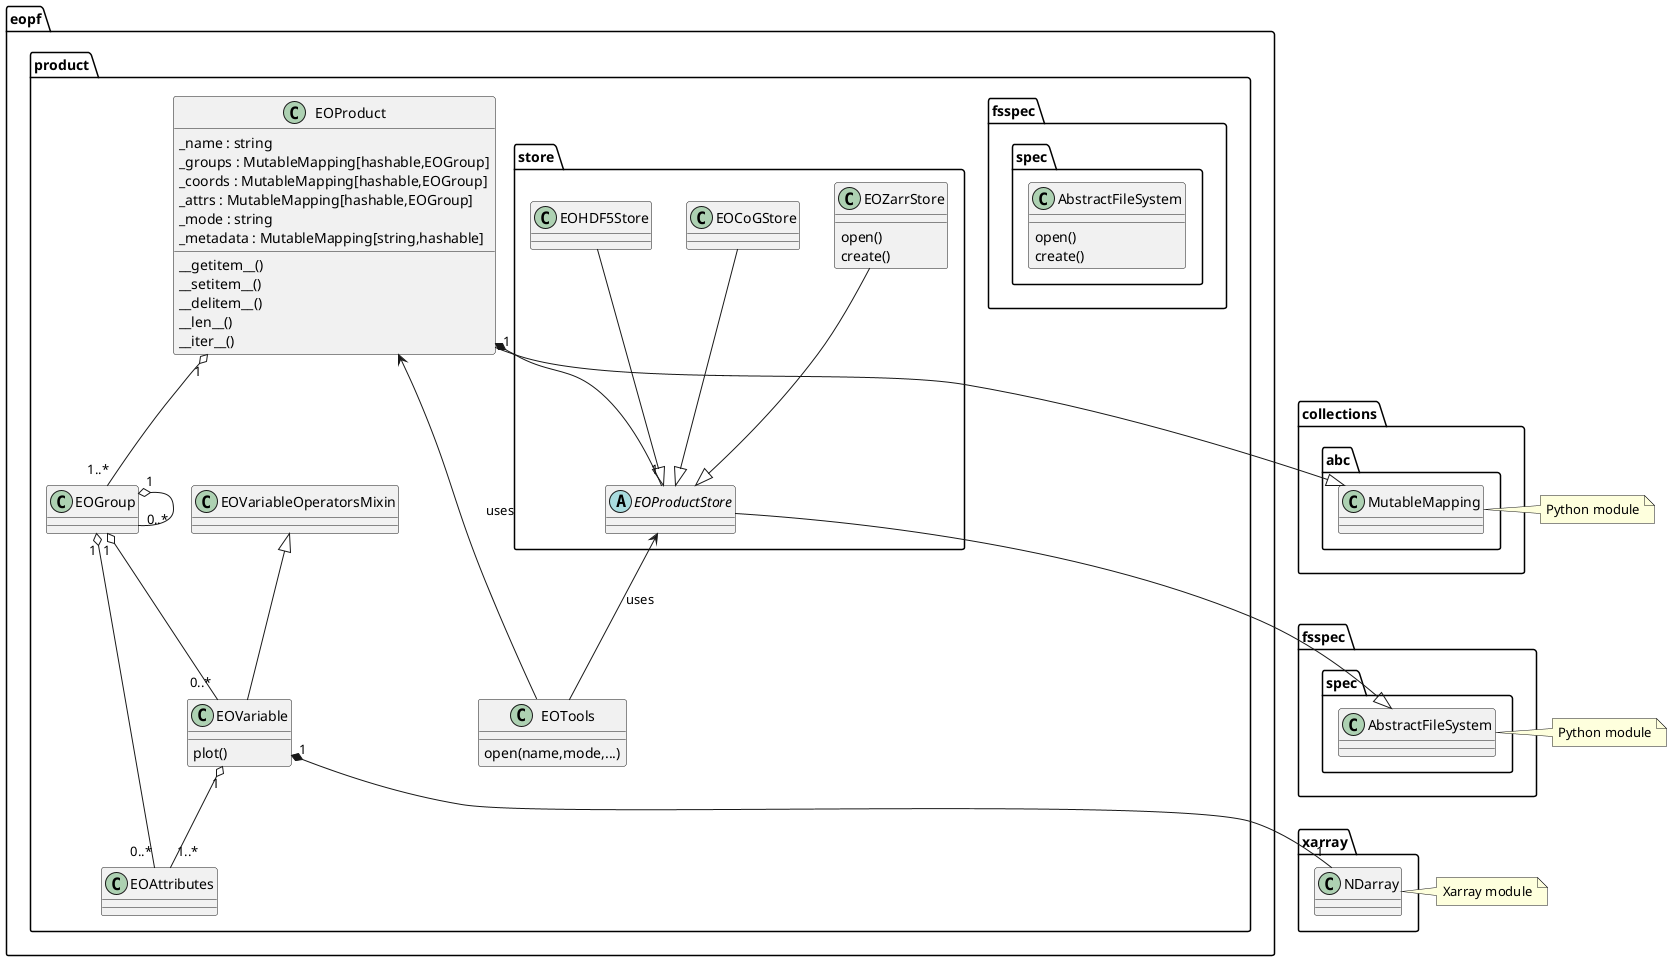 @startuml
' left to right direction
package "eopf.product" {
    ' this class will be used as set of functions
    ' that giving access to the EOProducts
    ' just a design class and all methods should be available
    ' at the parent module level.
    class EOTools
    {
        open(name,mode,...)
    }

    'Python AbstractFileSystem
    class fsspec.spec.AbstractFileSystem
    {
        open()
        create()
    }

    class EOProduct {
        ' EOProduct class shall implement Python magic/dunder methods necessary to emulate MutableMapping[Hashable, Group] type. The (Hashable) 'key' being the name of the group.
        __getitem__()
        __setitem__()
        __delitem__()
        __len__()
        __iter__()

        {field}_name : string
        {field}_groups : MutableMapping[hashable,EOGroup]
        {field}_coords : MutableMapping[hashable,EOGroup]
        {field}_attrs : MutableMapping[hashable,EOGroup]
        ' reading/writing mode
        {field}_mode : string
        ' json description of the product structure : chunk, locked chunk , dimensions
        {field}_metadata : MutableMapping[string,hashable]
    }

    class EOVariable {
        ' EOProduct class shall implement Python magic/dunder methods necessary to emulate MutableMapping[Hashable, Group] type. The (Hashable) 'key' being the name of the group.
        'put here dunders
        plot()
    }

    class EOVariableOperatorsMixin {

        'put here dunders
    }

    package store
    {
        abstract EOProductStore
        class EOZarrStore{
            open()
            create()
        }

        EOZarrStore --|> EOProductStore
        EOCoGStore --|> EOProductStore
        EOHDF5Store --|> EOProductStore
    }
    EOProduct <-- EOTools : uses

    EOProduct "1" o-- "1..*" EOGroup
    EOGroup "1" o-- "0..*" EOVariable
    EOGroup "1" o-- "0..*" EOGroup
    EOGroup "1" o-- "0..*" EOAttributes
    EOVariable "1" o-- "1..*" EOAttributes
    EOVariableOperatorsMixin <|-- EOVariable

    EOProductStore <-- EOTools : uses
    EOProduct "1" *-- "1" EOProductStore

}


EOProduct --|> collections.abc.MutableMapping
note right: Python module


EOVariable "1" *-- "1" xarray.NDarray
note right: Xarray module

EOProductStore --|> fsspec.spec.AbstractFileSystem
note right: Python module

@enduml
